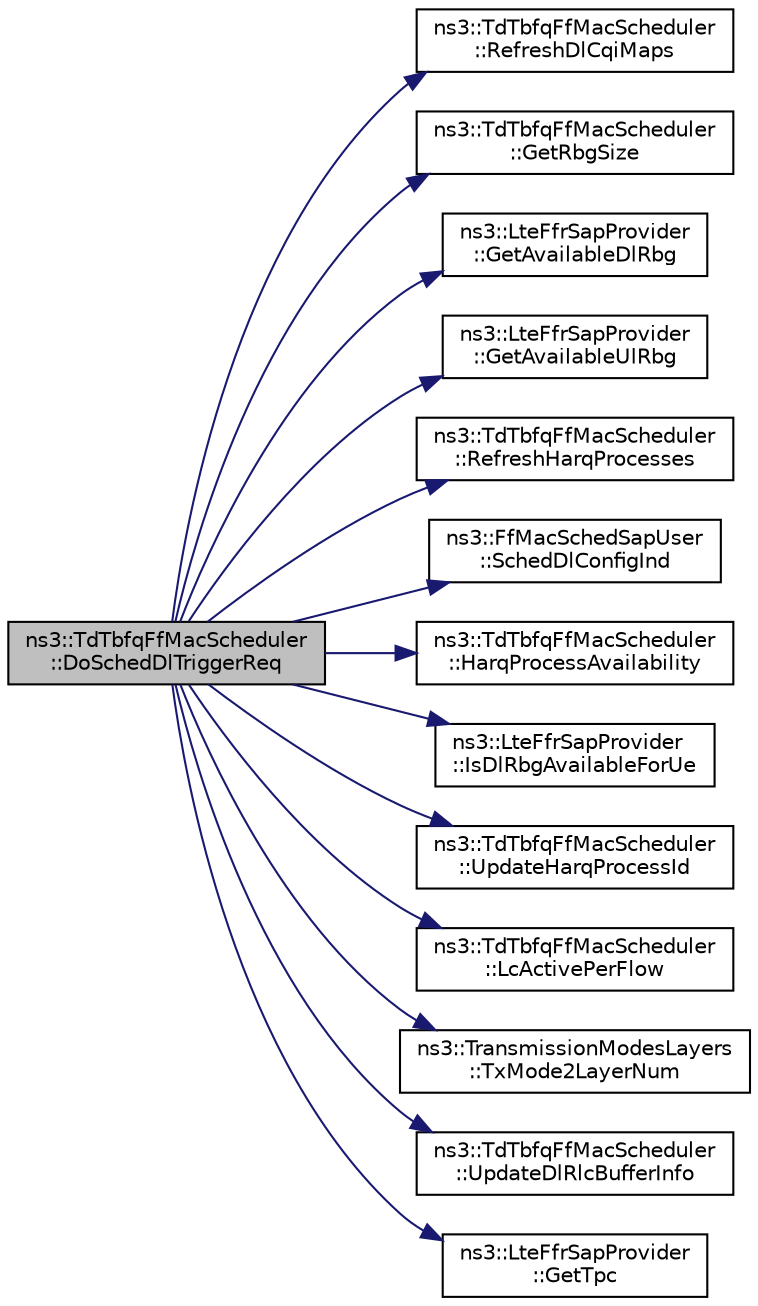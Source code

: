 digraph "ns3::TdTbfqFfMacScheduler::DoSchedDlTriggerReq"
{
  edge [fontname="Helvetica",fontsize="10",labelfontname="Helvetica",labelfontsize="10"];
  node [fontname="Helvetica",fontsize="10",shape=record];
  rankdir="LR";
  Node1 [label="ns3::TdTbfqFfMacScheduler\l::DoSchedDlTriggerReq",height=0.2,width=0.4,color="black", fillcolor="grey75", style="filled", fontcolor="black"];
  Node1 -> Node2 [color="midnightblue",fontsize="10",style="solid"];
  Node2 [label="ns3::TdTbfqFfMacScheduler\l::RefreshDlCqiMaps",height=0.2,width=0.4,color="black", fillcolor="white", style="filled",URL="$de/d86/classns3_1_1TdTbfqFfMacScheduler.html#ae5c88a5647201a5b882922a950832104"];
  Node1 -> Node3 [color="midnightblue",fontsize="10",style="solid"];
  Node3 [label="ns3::TdTbfqFfMacScheduler\l::GetRbgSize",height=0.2,width=0.4,color="black", fillcolor="white", style="filled",URL="$de/d86/classns3_1_1TdTbfqFfMacScheduler.html#a66bac32b64401c51a50b7f554028f78e"];
  Node1 -> Node4 [color="midnightblue",fontsize="10",style="solid"];
  Node4 [label="ns3::LteFfrSapProvider\l::GetAvailableDlRbg",height=0.2,width=0.4,color="black", fillcolor="white", style="filled",URL="$d7/dab/classns3_1_1LteFfrSapProvider.html#ad60306dae43b74dc25b65f81d6587a24",tooltip="Get vector of available RBG in DL for this Cell. "];
  Node1 -> Node5 [color="midnightblue",fontsize="10",style="solid"];
  Node5 [label="ns3::LteFfrSapProvider\l::GetAvailableUlRbg",height=0.2,width=0.4,color="black", fillcolor="white", style="filled",URL="$d7/dab/classns3_1_1LteFfrSapProvider.html#aafd23b22a27ec83e03d54795c122d175",tooltip="Get vector of available RB in UL for this Cell. "];
  Node1 -> Node6 [color="midnightblue",fontsize="10",style="solid"];
  Node6 [label="ns3::TdTbfqFfMacScheduler\l::RefreshHarqProcesses",height=0.2,width=0.4,color="black", fillcolor="white", style="filled",URL="$de/d86/classns3_1_1TdTbfqFfMacScheduler.html#ae26f1cd58ab1221afdcd0fe4a1c04a11",tooltip="Refresh HARQ processes according to the timers. "];
  Node1 -> Node7 [color="midnightblue",fontsize="10",style="solid"];
  Node7 [label="ns3::FfMacSchedSapUser\l::SchedDlConfigInd",height=0.2,width=0.4,color="black", fillcolor="white", style="filled",URL="$df/d68/classns3_1_1FfMacSchedSapUser.html#a28f8484af5a32a45ee6c0e51770d83f7"];
  Node1 -> Node8 [color="midnightblue",fontsize="10",style="solid"];
  Node8 [label="ns3::TdTbfqFfMacScheduler\l::HarqProcessAvailability",height=0.2,width=0.4,color="black", fillcolor="white", style="filled",URL="$de/d86/classns3_1_1TdTbfqFfMacScheduler.html#a6df3d860dc847dfa118d87b4a3679c7e",tooltip="Return the availability of free process for the RNTI specified. "];
  Node1 -> Node9 [color="midnightblue",fontsize="10",style="solid"];
  Node9 [label="ns3::LteFfrSapProvider\l::IsDlRbgAvailableForUe",height=0.2,width=0.4,color="black", fillcolor="white", style="filled",URL="$d7/dab/classns3_1_1LteFfrSapProvider.html#a91f4de3c794d2a32fae5bcfafd88b6fa",tooltip="Check if UE can be served on i-th RB in DL. "];
  Node1 -> Node10 [color="midnightblue",fontsize="10",style="solid"];
  Node10 [label="ns3::TdTbfqFfMacScheduler\l::UpdateHarqProcessId",height=0.2,width=0.4,color="black", fillcolor="white", style="filled",URL="$de/d86/classns3_1_1TdTbfqFfMacScheduler.html#a521baa680048ecfaba2eb55dacae5600",tooltip="Update and return a new process Id for the RNTI specified. "];
  Node1 -> Node11 [color="midnightblue",fontsize="10",style="solid"];
  Node11 [label="ns3::TdTbfqFfMacScheduler\l::LcActivePerFlow",height=0.2,width=0.4,color="black", fillcolor="white", style="filled",URL="$de/d86/classns3_1_1TdTbfqFfMacScheduler.html#af59fe1b38ec5ca5d51393c9d3a99375c"];
  Node1 -> Node12 [color="midnightblue",fontsize="10",style="solid"];
  Node12 [label="ns3::TransmissionModesLayers\l::TxMode2LayerNum",height=0.2,width=0.4,color="black", fillcolor="white", style="filled",URL="$dd/d16/classns3_1_1TransmissionModesLayers.html#a31f608b7bfaa77440fe4cb85ad035329"];
  Node1 -> Node13 [color="midnightblue",fontsize="10",style="solid"];
  Node13 [label="ns3::TdTbfqFfMacScheduler\l::UpdateDlRlcBufferInfo",height=0.2,width=0.4,color="black", fillcolor="white", style="filled",URL="$de/d86/classns3_1_1TdTbfqFfMacScheduler.html#a268d99954f7c5e69294a43b82671dcf9"];
  Node1 -> Node14 [color="midnightblue",fontsize="10",style="solid"];
  Node14 [label="ns3::LteFfrSapProvider\l::GetTpc",height=0.2,width=0.4,color="black", fillcolor="white", style="filled",URL="$d7/dab/classns3_1_1LteFfrSapProvider.html#a0021d72c12fdaddd3817ef0eb5a7cd4e",tooltip="GetTpc. "];
}
